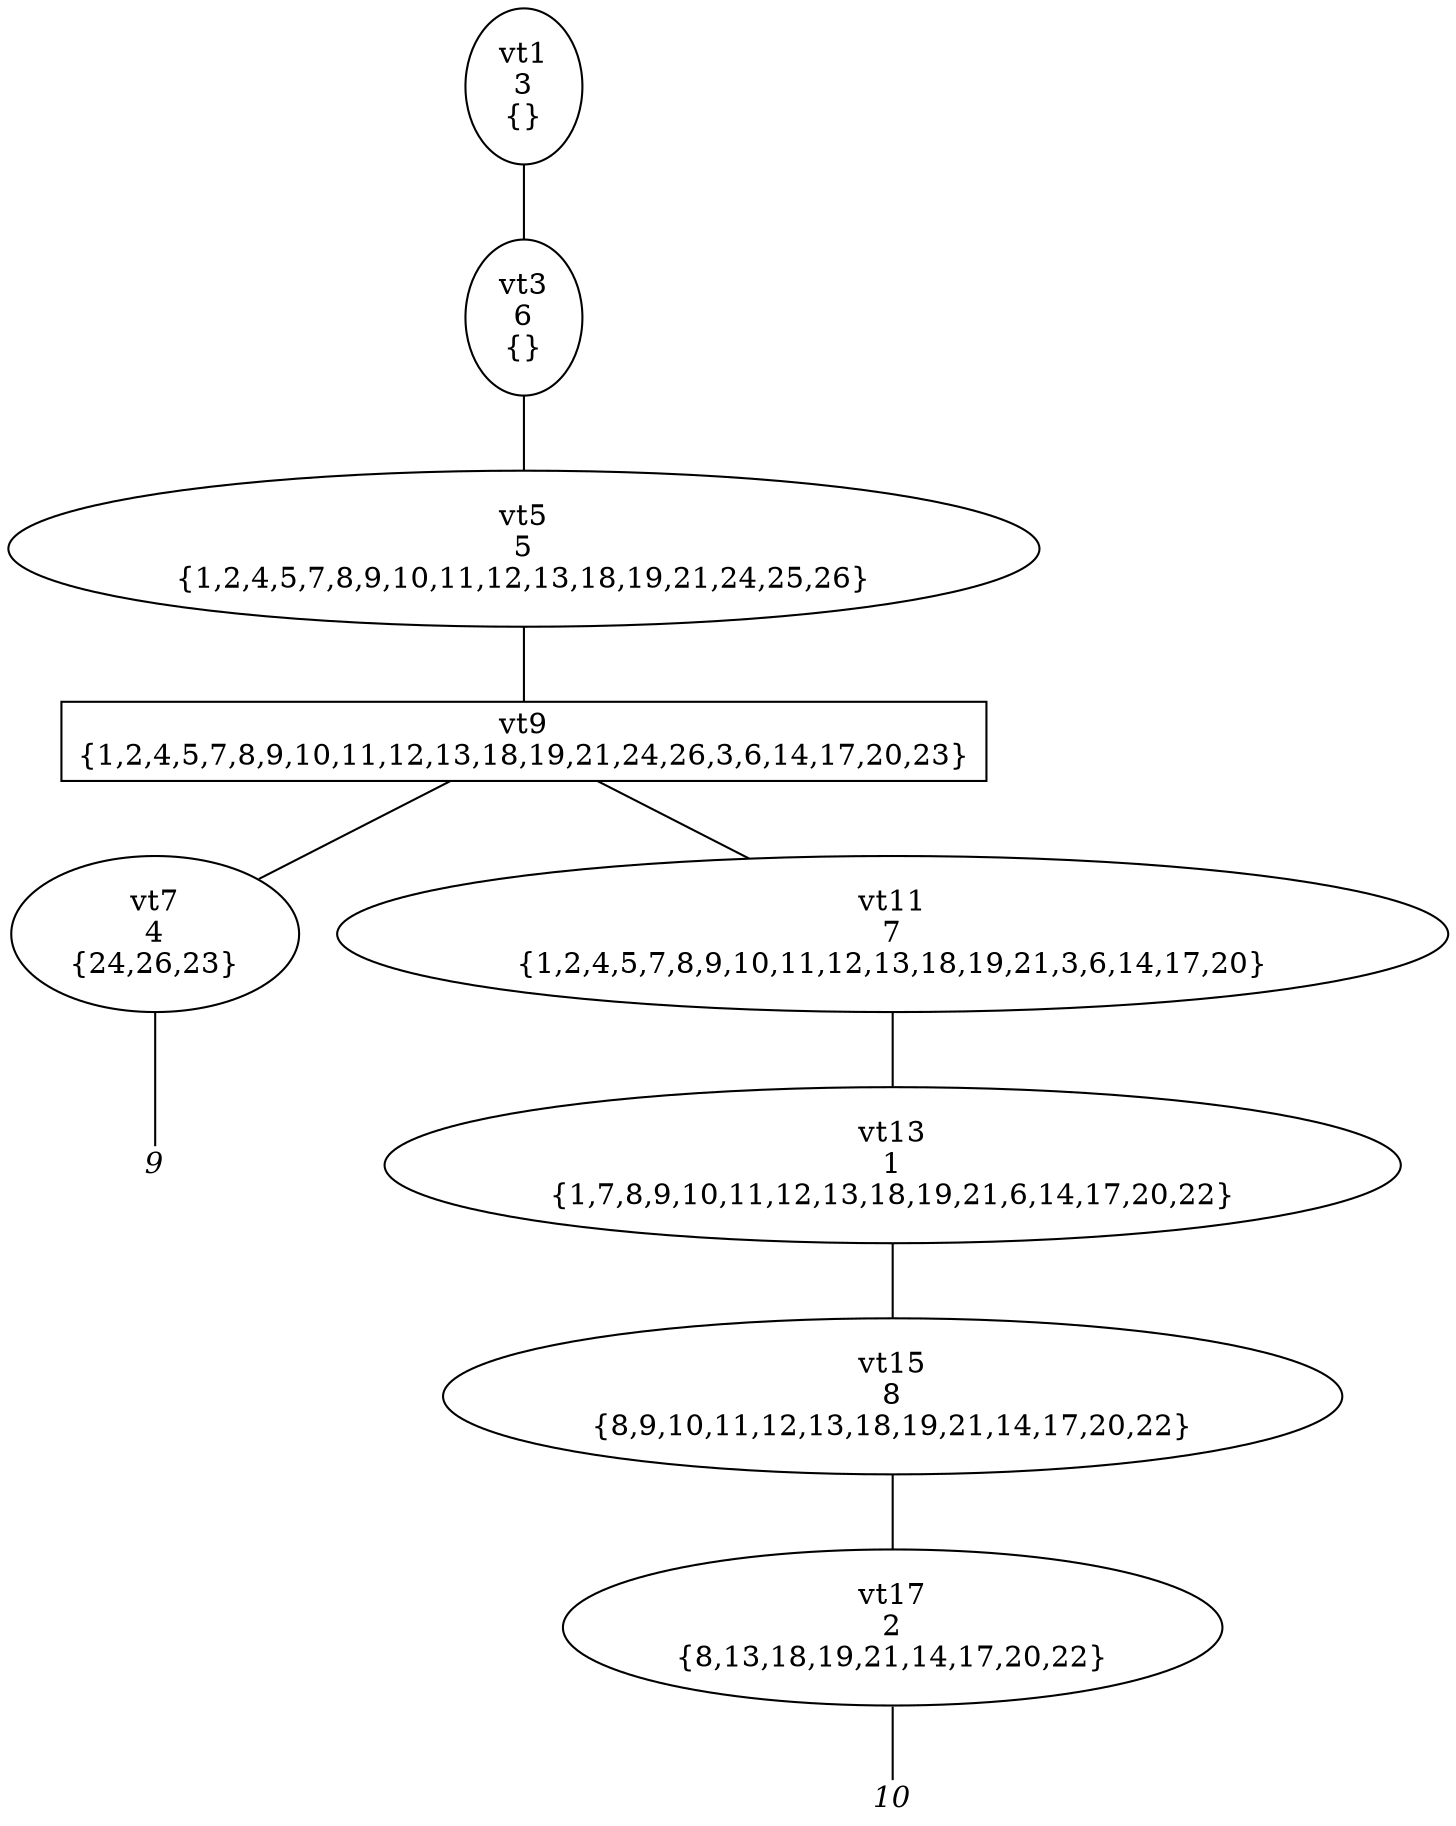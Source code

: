 
digraph vtree {

overlap=false

n1 [label="vt1
3
{}",shape="ellipse"]; 
n3 [label="vt3
6
{}",shape="ellipse"]; 
n5 [label="vt5
5
{1,2,4,5,7,8,9,10,11,12,13,18,19,21,24,25,26}",shape="ellipse"]; 
n9 [label="vt9
{1,2,4,5,7,8,9,10,11,12,13,18,19,21,24,26,3,6,14,17,20,23}",shape="box"]; 
n7 [label="vt7
4
{24,26,23}",shape="ellipse"]; 
n8 [label="9",fontname="Times-Italic",fontsize=14,shape=plaintext,fixedsize=true,width=.25,height=.25]; 
n11 [label="vt11
7
{1,2,4,5,7,8,9,10,11,12,13,18,19,21,3,6,14,17,20}",shape="ellipse"]; 
n13 [label="vt13
1
{1,7,8,9,10,11,12,13,18,19,21,6,14,17,20,22}",shape="ellipse"]; 
n15 [label="vt15
8
{8,9,10,11,12,13,18,19,21,14,17,20,22}",shape="ellipse"]; 
n17 [label="vt17
2
{8,13,18,19,21,14,17,20,22}",shape="ellipse"]; 
n18 [label="10",fontname="Times-Italic",fontsize=14,shape=plaintext,fixedsize=true,width=.25,height=.25]; 
n1->n3 [arrowhead=none];
n3->n5 [arrowhead=none];
n5->n9 [arrowhead=none];
n9->n7 [arrowhead=none];
n7->n8 [arrowhead=none];
n9->n11 [arrowhead=none];
n11->n13 [arrowhead=none];
n13->n15 [arrowhead=none];
n15->n17 [arrowhead=none];
n17->n18 [arrowhead=none];


}